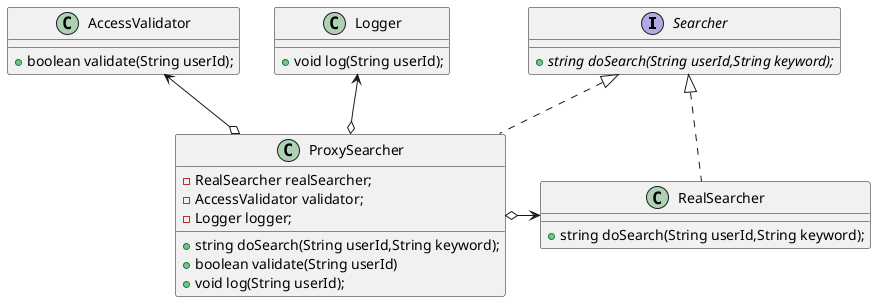 @startuml

interface Searcher{
+{abstract} string doSearch(String userId,String keyword);
}


class ProxySearcher{
-RealSearcher realSearcher;
-AccessValidator validator;
-Logger logger;

+string doSearch(String userId,String keyword);
+boolean validate(String userId)
+void log(String userId);
}

class RealSearcher{
+string doSearch(String userId,String keyword);
}

class AccessValidator{
+boolean validate(String userId);
}
class Logger{
+void log(String userId);
}


ProxySearcher .up.|> Searcher

RealSearcher .up.|>Searcher

ProxySearcher o-right->RealSearcher

AccessValidator <-down-o ProxySearcher
Logger <-down-o ProxySearcher

@enduml